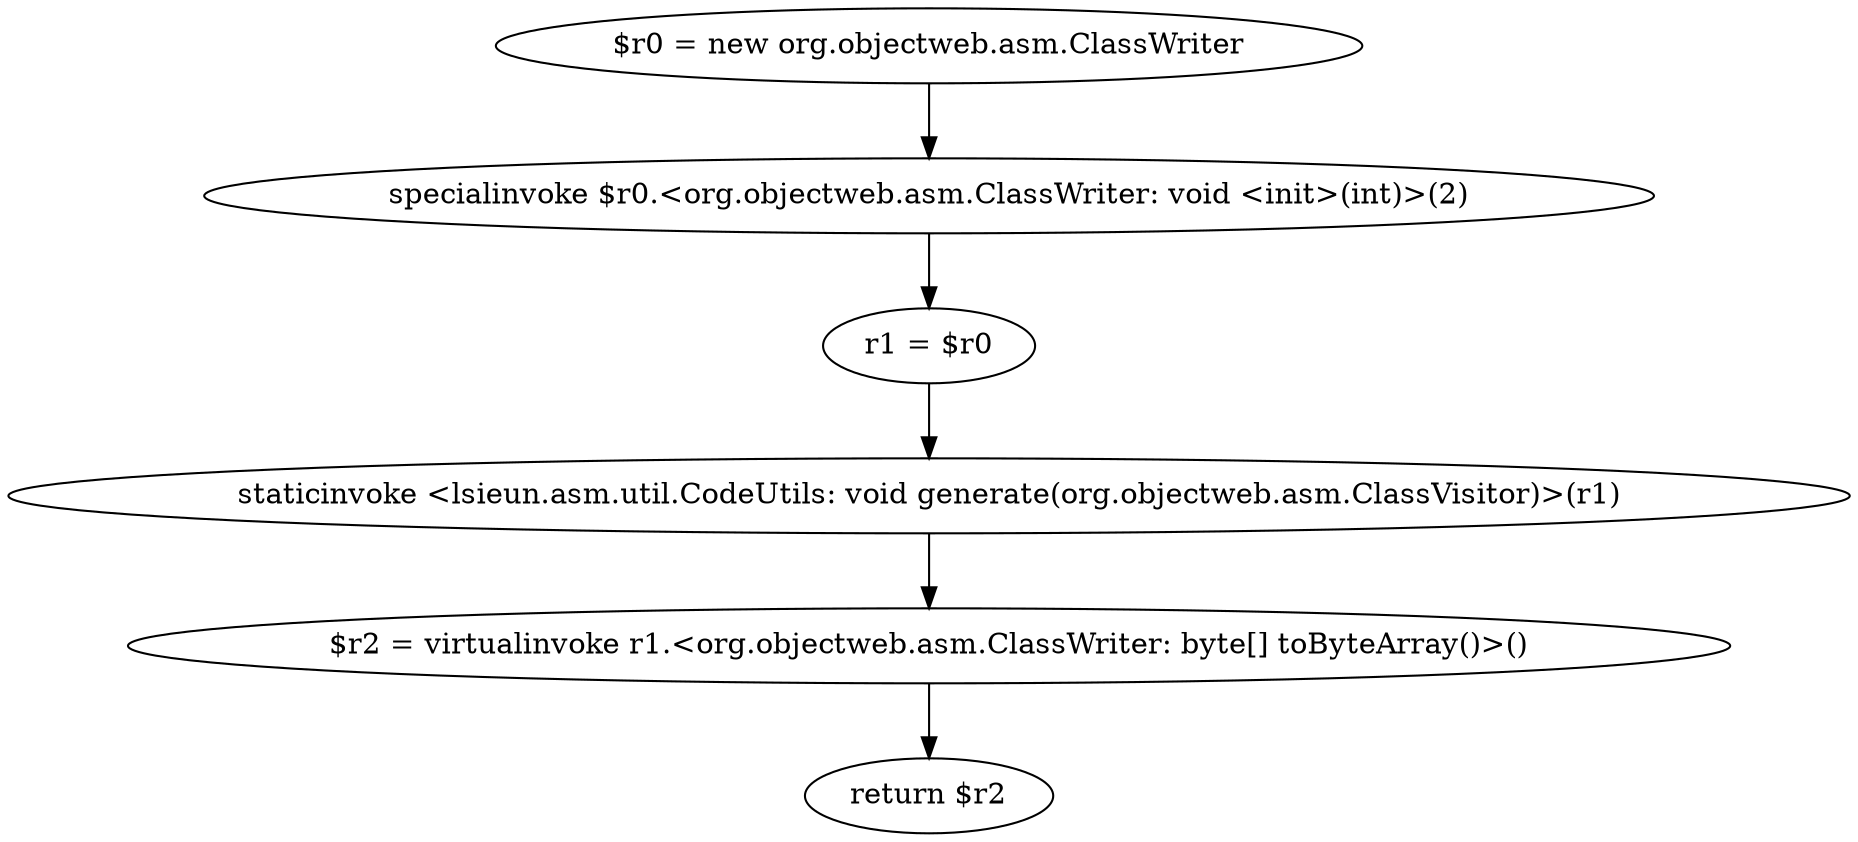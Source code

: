 digraph "unitGraph" {
    "$r0 = new org.objectweb.asm.ClassWriter"
    "specialinvoke $r0.<org.objectweb.asm.ClassWriter: void <init>(int)>(2)"
    "r1 = $r0"
    "staticinvoke <lsieun.asm.util.CodeUtils: void generate(org.objectweb.asm.ClassVisitor)>(r1)"
    "$r2 = virtualinvoke r1.<org.objectweb.asm.ClassWriter: byte[] toByteArray()>()"
    "return $r2"
    "$r0 = new org.objectweb.asm.ClassWriter"->"specialinvoke $r0.<org.objectweb.asm.ClassWriter: void <init>(int)>(2)";
    "specialinvoke $r0.<org.objectweb.asm.ClassWriter: void <init>(int)>(2)"->"r1 = $r0";
    "r1 = $r0"->"staticinvoke <lsieun.asm.util.CodeUtils: void generate(org.objectweb.asm.ClassVisitor)>(r1)";
    "staticinvoke <lsieun.asm.util.CodeUtils: void generate(org.objectweb.asm.ClassVisitor)>(r1)"->"$r2 = virtualinvoke r1.<org.objectweb.asm.ClassWriter: byte[] toByteArray()>()";
    "$r2 = virtualinvoke r1.<org.objectweb.asm.ClassWriter: byte[] toByteArray()>()"->"return $r2";
}
